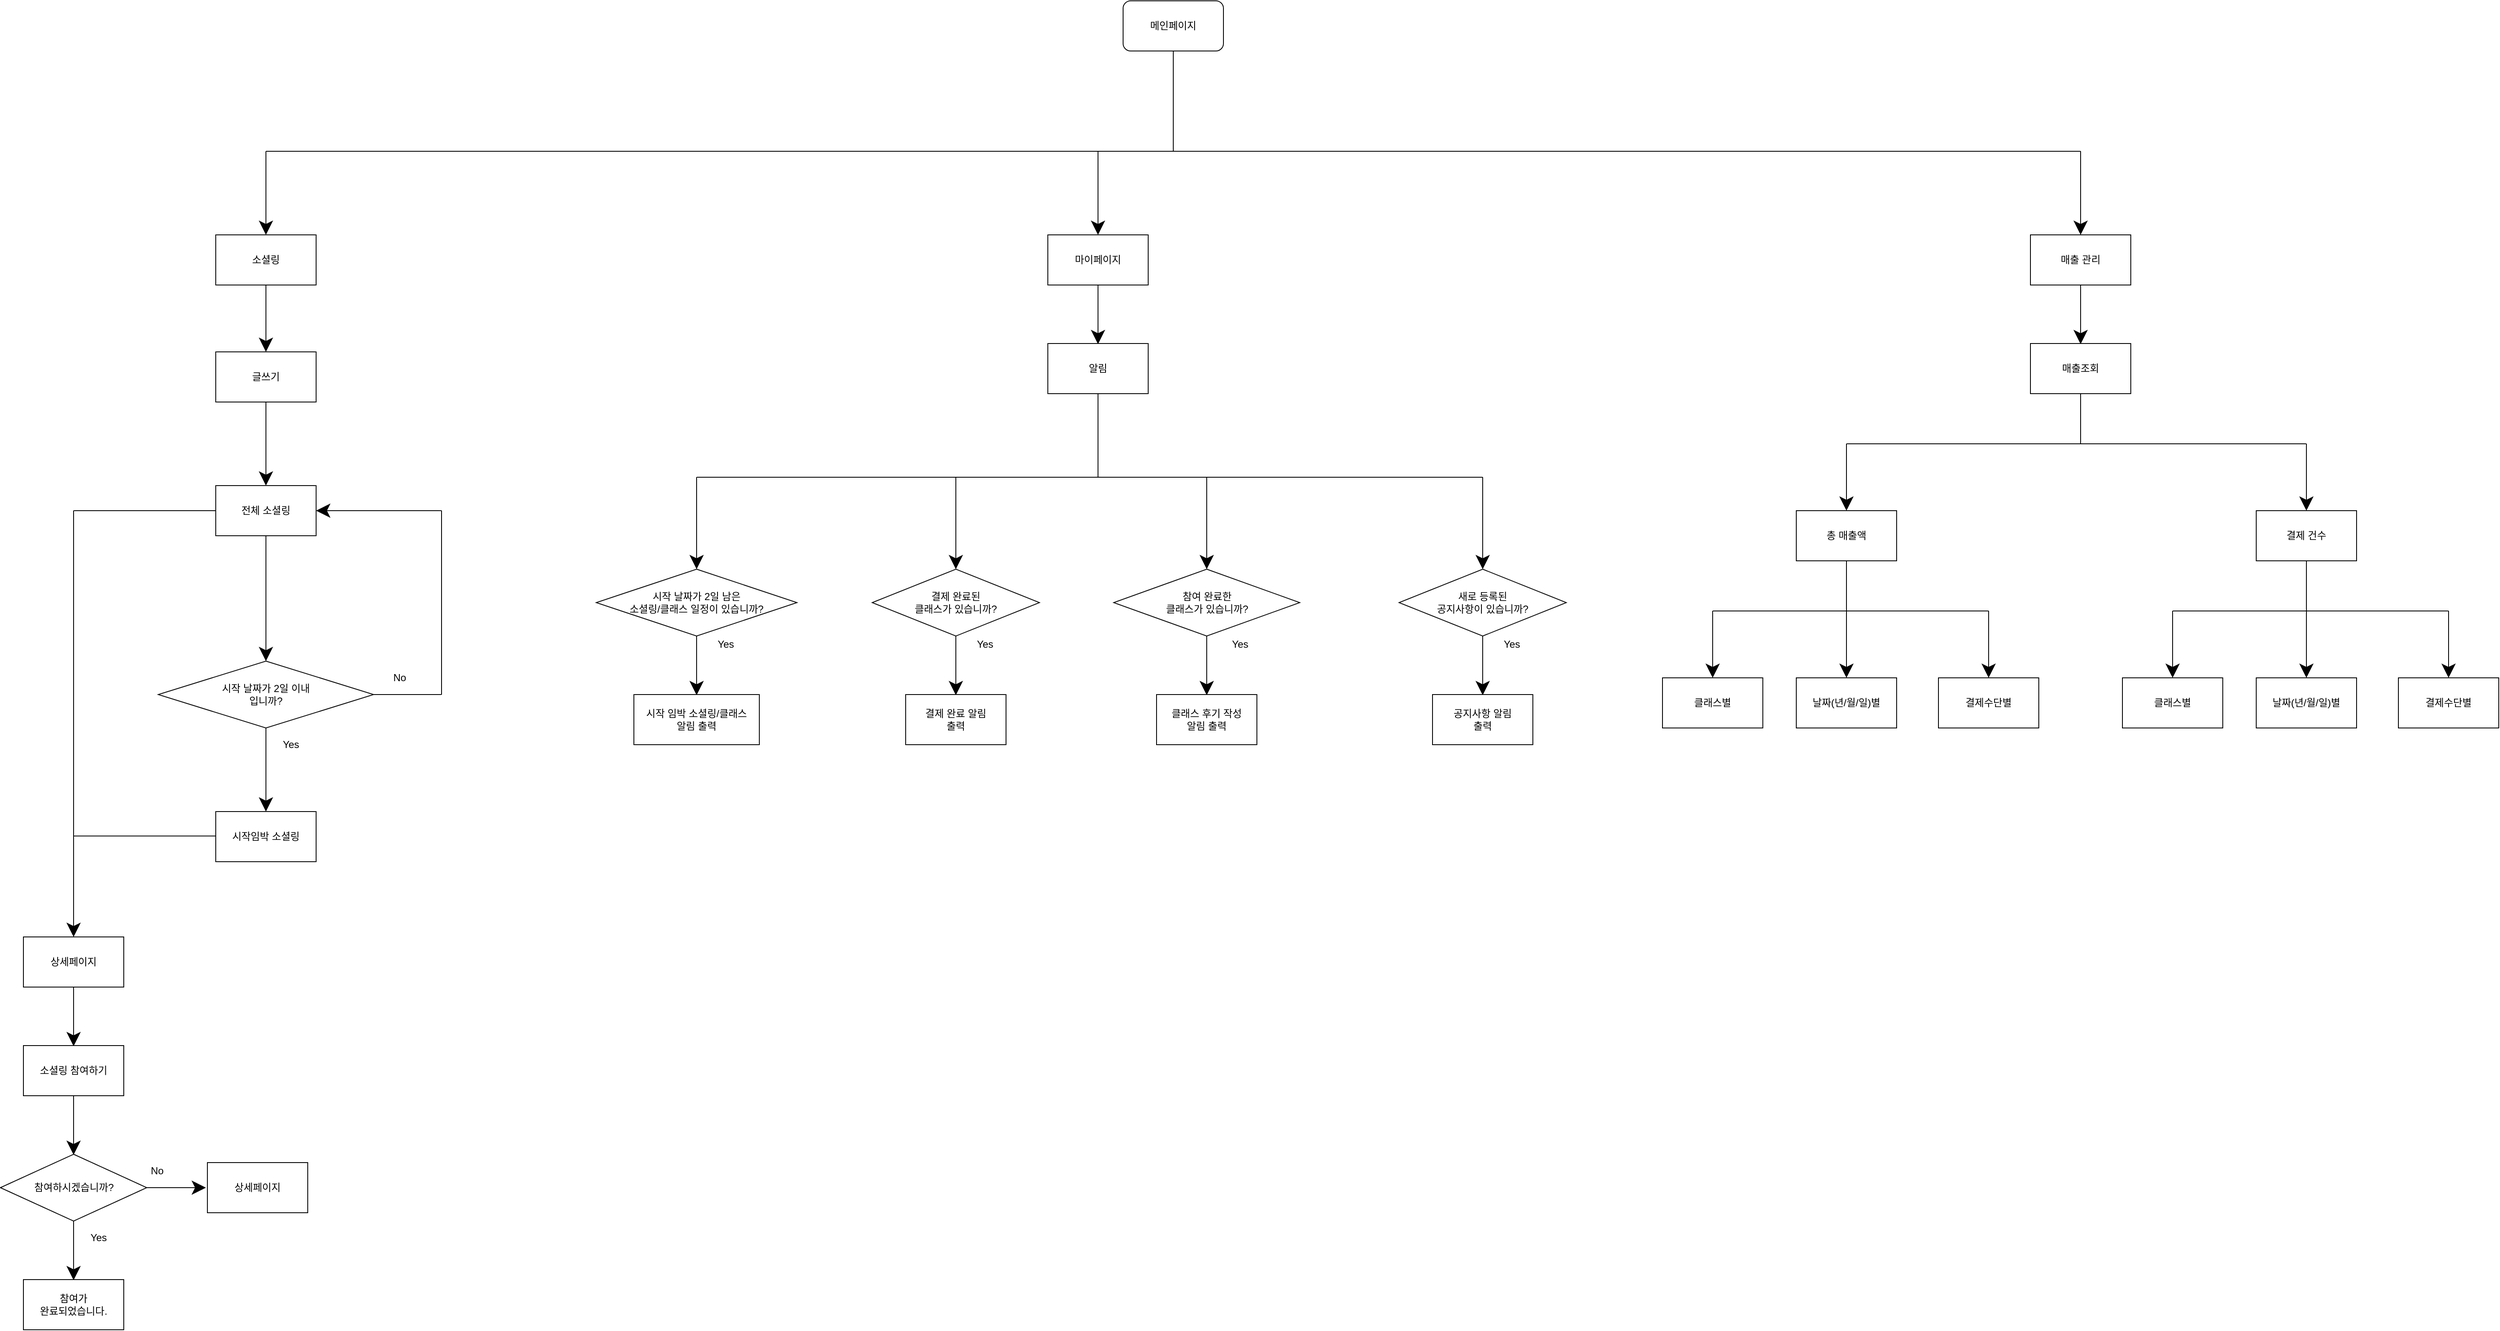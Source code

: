 <mxfile version="15.3.3" type="github"><diagram id="XMyp1LrM_B54jQ6VPfjc" name="Page-1"><mxGraphModel dx="2607" dy="1453" grid="1" gridSize="10" guides="1" tooltips="1" connect="1" arrows="1" fold="1" page="1" pageScale="1" pageWidth="3300" pageHeight="4681" math="0" shadow="0"><root><mxCell id="0"/><mxCell id="1" parent="0"/><mxCell id="nksuaNwJPS0nM7EoXHVq-1" value="메인페이지" style="rounded=1;whiteSpace=wrap;html=1;hachureGap=4;pointerEvents=0;" vertex="1" parent="1"><mxGeometry x="1545" y="90" width="120" height="60" as="geometry"/></mxCell><mxCell id="nksuaNwJPS0nM7EoXHVq-5" value="" style="endArrow=none;html=1;startSize=14;endSize=14;sourcePerimeterSpacing=8;targetPerimeterSpacing=8;entryX=0.5;entryY=1;entryDx=0;entryDy=0;" edge="1" parent="1" target="nksuaNwJPS0nM7EoXHVq-1"><mxGeometry width="50" height="50" relative="1" as="geometry"><mxPoint x="1605" y="270" as="sourcePoint"/><mxPoint x="1625" y="280" as="targetPoint"/></mxGeometry></mxCell><mxCell id="nksuaNwJPS0nM7EoXHVq-6" value="" style="endArrow=none;html=1;startSize=14;endSize=14;sourcePerimeterSpacing=8;targetPerimeterSpacing=8;" edge="1" parent="1"><mxGeometry width="50" height="50" relative="1" as="geometry"><mxPoint x="520" y="270" as="sourcePoint"/><mxPoint x="1010" y="270" as="targetPoint"/></mxGeometry></mxCell><mxCell id="nksuaNwJPS0nM7EoXHVq-7" value="" style="endArrow=none;html=1;startSize=14;endSize=14;sourcePerimeterSpacing=8;targetPerimeterSpacing=8;" edge="1" parent="1"><mxGeometry width="50" height="50" relative="1" as="geometry"><mxPoint x="1010" y="270" as="sourcePoint"/><mxPoint x="2690" y="270" as="targetPoint"/></mxGeometry></mxCell><mxCell id="nksuaNwJPS0nM7EoXHVq-8" value="" style="endArrow=classic;html=1;startSize=14;endSize=14;sourcePerimeterSpacing=8;targetPerimeterSpacing=8;" edge="1" parent="1"><mxGeometry width="50" height="50" relative="1" as="geometry"><mxPoint x="520" y="270" as="sourcePoint"/><mxPoint x="520" y="370" as="targetPoint"/></mxGeometry></mxCell><mxCell id="nksuaNwJPS0nM7EoXHVq-9" value="소셜링" style="rounded=0;whiteSpace=wrap;html=1;hachureGap=4;pointerEvents=0;" vertex="1" parent="1"><mxGeometry x="460" y="370" width="120" height="60" as="geometry"/></mxCell><mxCell id="nksuaNwJPS0nM7EoXHVq-15" value="전체 소셜링" style="rounded=0;whiteSpace=wrap;html=1;hachureGap=4;pointerEvents=0;" vertex="1" parent="1"><mxGeometry x="460" y="670" width="120" height="60" as="geometry"/></mxCell><mxCell id="nksuaNwJPS0nM7EoXHVq-16" value="시작임박 소셜링" style="rounded=0;whiteSpace=wrap;html=1;hachureGap=4;pointerEvents=0;" vertex="1" parent="1"><mxGeometry x="460" y="1060" width="120" height="60" as="geometry"/></mxCell><mxCell id="nksuaNwJPS0nM7EoXHVq-18" value="" style="endArrow=classic;html=1;startSize=14;endSize=14;sourcePerimeterSpacing=8;targetPerimeterSpacing=8;entryX=0.5;entryY=0;entryDx=0;entryDy=0;" edge="1" parent="1"><mxGeometry width="50" height="50" relative="1" as="geometry"><mxPoint x="520" y="430" as="sourcePoint"/><mxPoint x="520" y="510" as="targetPoint"/></mxGeometry></mxCell><mxCell id="nksuaNwJPS0nM7EoXHVq-19" value="" style="endArrow=classic;html=1;startSize=14;endSize=14;sourcePerimeterSpacing=8;targetPerimeterSpacing=8;exitX=0.5;exitY=1;exitDx=0;exitDy=0;" edge="1" parent="1"><mxGeometry width="50" height="50" relative="1" as="geometry"><mxPoint x="520" y="570" as="sourcePoint"/><mxPoint x="520" y="670" as="targetPoint"/></mxGeometry></mxCell><mxCell id="nksuaNwJPS0nM7EoXHVq-20" value="시작 날짜가 2일 이내&lt;br&gt;입니까?" style="rhombus;whiteSpace=wrap;html=1;hachureGap=4;pointerEvents=0;" vertex="1" parent="1"><mxGeometry x="391.25" y="880" width="257.5" height="80" as="geometry"/></mxCell><mxCell id="nksuaNwJPS0nM7EoXHVq-21" value="" style="endArrow=classic;html=1;startSize=14;endSize=14;sourcePerimeterSpacing=8;targetPerimeterSpacing=8;exitX=0.5;exitY=1;exitDx=0;exitDy=0;" edge="1" parent="1" source="nksuaNwJPS0nM7EoXHVq-20"><mxGeometry width="50" height="50" relative="1" as="geometry"><mxPoint x="550" y="1050" as="sourcePoint"/><mxPoint x="520" y="1060" as="targetPoint"/></mxGeometry></mxCell><mxCell id="nksuaNwJPS0nM7EoXHVq-22" value="글쓰기" style="rounded=0;whiteSpace=wrap;html=1;hachureGap=4;pointerEvents=0;" vertex="1" parent="1"><mxGeometry x="460" y="510" width="120" height="60" as="geometry"/></mxCell><mxCell id="nksuaNwJPS0nM7EoXHVq-24" value="Yes" style="text;html=1;strokeColor=none;fillColor=none;align=center;verticalAlign=middle;whiteSpace=wrap;rounded=0;hachureGap=4;pointerEvents=0;" vertex="1" parent="1"><mxGeometry x="530" y="970" width="40" height="20" as="geometry"/></mxCell><mxCell id="nksuaNwJPS0nM7EoXHVq-25" value="No" style="text;html=1;strokeColor=none;fillColor=none;align=center;verticalAlign=middle;whiteSpace=wrap;rounded=0;hachureGap=4;pointerEvents=0;" vertex="1" parent="1"><mxGeometry x="660" y="890" width="40" height="20" as="geometry"/></mxCell><mxCell id="nksuaNwJPS0nM7EoXHVq-31" value="" style="endArrow=none;html=1;startSize=14;endSize=14;sourcePerimeterSpacing=8;targetPerimeterSpacing=8;exitX=1;exitY=0.5;exitDx=0;exitDy=0;" edge="1" parent="1" source="nksuaNwJPS0nM7EoXHVq-20"><mxGeometry width="50" height="50" relative="1" as="geometry"><mxPoint x="630" y="850" as="sourcePoint"/><mxPoint x="730" y="920" as="targetPoint"/></mxGeometry></mxCell><mxCell id="nksuaNwJPS0nM7EoXHVq-32" value="" style="endArrow=none;html=1;startSize=14;endSize=14;sourcePerimeterSpacing=8;targetPerimeterSpacing=8;" edge="1" parent="1"><mxGeometry width="50" height="50" relative="1" as="geometry"><mxPoint x="730" y="920" as="sourcePoint"/><mxPoint x="730" y="700" as="targetPoint"/></mxGeometry></mxCell><mxCell id="nksuaNwJPS0nM7EoXHVq-33" value="" style="endArrow=classic;html=1;startSize=14;endSize=14;sourcePerimeterSpacing=8;targetPerimeterSpacing=8;entryX=1;entryY=0.5;entryDx=0;entryDy=0;" edge="1" parent="1" target="nksuaNwJPS0nM7EoXHVq-15"><mxGeometry width="50" height="50" relative="1" as="geometry"><mxPoint x="730" y="700" as="sourcePoint"/><mxPoint x="780" y="700" as="targetPoint"/></mxGeometry></mxCell><mxCell id="nksuaNwJPS0nM7EoXHVq-34" value="" style="endArrow=classic;html=1;startSize=14;endSize=14;sourcePerimeterSpacing=8;targetPerimeterSpacing=8;exitX=0.5;exitY=1;exitDx=0;exitDy=0;entryX=0.5;entryY=0;entryDx=0;entryDy=0;" edge="1" parent="1" source="nksuaNwJPS0nM7EoXHVq-15" target="nksuaNwJPS0nM7EoXHVq-20"><mxGeometry width="50" height="50" relative="1" as="geometry"><mxPoint x="520" y="940" as="sourcePoint"/><mxPoint x="570" y="890" as="targetPoint"/></mxGeometry></mxCell><mxCell id="nksuaNwJPS0nM7EoXHVq-36" value="" style="endArrow=none;html=1;startSize=14;endSize=14;sourcePerimeterSpacing=8;targetPerimeterSpacing=8;exitX=0;exitY=0.5;exitDx=0;exitDy=0;" edge="1" parent="1" source="nksuaNwJPS0nM7EoXHVq-15"><mxGeometry width="50" height="50" relative="1" as="geometry"><mxPoint x="389.289" y="750" as="sourcePoint"/><mxPoint x="290" y="700" as="targetPoint"/></mxGeometry></mxCell><mxCell id="nksuaNwJPS0nM7EoXHVq-37" value="" style="endArrow=none;html=1;startSize=14;endSize=14;sourcePerimeterSpacing=8;targetPerimeterSpacing=8;exitX=0;exitY=0.5;exitDx=0;exitDy=0;" edge="1" parent="1"><mxGeometry width="50" height="50" relative="1" as="geometry"><mxPoint x="460" y="1089.29" as="sourcePoint"/><mxPoint x="290" y="1089.29" as="targetPoint"/></mxGeometry></mxCell><mxCell id="nksuaNwJPS0nM7EoXHVq-39" value="" style="endArrow=none;html=1;startSize=14;endSize=14;sourcePerimeterSpacing=8;targetPerimeterSpacing=8;" edge="1" parent="1"><mxGeometry width="50" height="50" relative="1" as="geometry"><mxPoint x="290" y="1090" as="sourcePoint"/><mxPoint x="290" y="700" as="targetPoint"/></mxGeometry></mxCell><mxCell id="nksuaNwJPS0nM7EoXHVq-40" value="" style="endArrow=classic;html=1;startSize=14;endSize=14;sourcePerimeterSpacing=8;targetPerimeterSpacing=8;" edge="1" parent="1"><mxGeometry width="50" height="50" relative="1" as="geometry"><mxPoint x="290" y="1090" as="sourcePoint"/><mxPoint x="290" y="1210" as="targetPoint"/></mxGeometry></mxCell><mxCell id="nksuaNwJPS0nM7EoXHVq-41" value="상세페이지" style="rounded=0;whiteSpace=wrap;html=1;hachureGap=4;pointerEvents=0;" vertex="1" parent="1"><mxGeometry x="230" y="1210" width="120" height="60" as="geometry"/></mxCell><mxCell id="nksuaNwJPS0nM7EoXHVq-42" value="" style="endArrow=classic;html=1;startSize=14;endSize=14;sourcePerimeterSpacing=8;targetPerimeterSpacing=8;exitX=0.5;exitY=1;exitDx=0;exitDy=0;" edge="1" parent="1" source="nksuaNwJPS0nM7EoXHVq-41"><mxGeometry width="50" height="50" relative="1" as="geometry"><mxPoint x="290" y="1320" as="sourcePoint"/><mxPoint x="290" y="1340.711" as="targetPoint"/></mxGeometry></mxCell><mxCell id="nksuaNwJPS0nM7EoXHVq-43" value="소셜링 참여하기" style="rounded=0;whiteSpace=wrap;html=1;hachureGap=4;pointerEvents=0;" vertex="1" parent="1"><mxGeometry x="230" y="1340" width="120" height="60" as="geometry"/></mxCell><mxCell id="nksuaNwJPS0nM7EoXHVq-44" value="" style="endArrow=classic;html=1;startSize=14;endSize=14;sourcePerimeterSpacing=8;targetPerimeterSpacing=8;exitX=0.5;exitY=1;exitDx=0;exitDy=0;" edge="1" parent="1" source="nksuaNwJPS0nM7EoXHVq-43"><mxGeometry width="50" height="50" relative="1" as="geometry"><mxPoint x="290" y="1450" as="sourcePoint"/><mxPoint x="290" y="1470.711" as="targetPoint"/></mxGeometry></mxCell><mxCell id="nksuaNwJPS0nM7EoXHVq-45" value="참여하시겠습니까?" style="rhombus;whiteSpace=wrap;html=1;hachureGap=4;pointerEvents=0;" vertex="1" parent="1"><mxGeometry x="202.5" y="1470" width="175" height="80" as="geometry"/></mxCell><mxCell id="nksuaNwJPS0nM7EoXHVq-46" value="" style="endArrow=classic;html=1;startSize=14;endSize=14;sourcePerimeterSpacing=8;targetPerimeterSpacing=8;exitX=0.5;exitY=1;exitDx=0;exitDy=0;exitPerimeter=0;" edge="1" parent="1" source="nksuaNwJPS0nM7EoXHVq-45"><mxGeometry width="50" height="50" relative="1" as="geometry"><mxPoint x="290" y="1600" as="sourcePoint"/><mxPoint x="290" y="1620.711" as="targetPoint"/></mxGeometry></mxCell><mxCell id="nksuaNwJPS0nM7EoXHVq-49" value="" style="endArrow=classic;html=1;startSize=14;endSize=14;sourcePerimeterSpacing=8;targetPerimeterSpacing=8;exitX=1;exitY=0.5;exitDx=0;exitDy=0;" edge="1" parent="1" source="nksuaNwJPS0nM7EoXHVq-45"><mxGeometry width="50" height="50" relative="1" as="geometry"><mxPoint x="377.5" y="1560" as="sourcePoint"/><mxPoint x="448.211" y="1510" as="targetPoint"/></mxGeometry></mxCell><mxCell id="nksuaNwJPS0nM7EoXHVq-50" value="참여가&lt;br&gt;완료되었습니다." style="rounded=0;whiteSpace=wrap;html=1;hachureGap=4;pointerEvents=0;" vertex="1" parent="1"><mxGeometry x="230" y="1620" width="120" height="60" as="geometry"/></mxCell><mxCell id="nksuaNwJPS0nM7EoXHVq-51" value="상세페이지" style="rounded=0;whiteSpace=wrap;html=1;hachureGap=4;pointerEvents=0;" vertex="1" parent="1"><mxGeometry x="450" y="1480" width="120" height="60" as="geometry"/></mxCell><mxCell id="nksuaNwJPS0nM7EoXHVq-52" value="Yes" style="text;html=1;strokeColor=none;fillColor=none;align=center;verticalAlign=middle;whiteSpace=wrap;rounded=0;hachureGap=4;pointerEvents=0;" vertex="1" parent="1"><mxGeometry x="300" y="1560" width="40" height="20" as="geometry"/></mxCell><mxCell id="nksuaNwJPS0nM7EoXHVq-53" value="No" style="text;html=1;strokeColor=none;fillColor=none;align=center;verticalAlign=middle;whiteSpace=wrap;rounded=0;hachureGap=4;pointerEvents=0;" vertex="1" parent="1"><mxGeometry x="370" y="1480" width="40" height="20" as="geometry"/></mxCell><mxCell id="nksuaNwJPS0nM7EoXHVq-54" value="" style="endArrow=classic;html=1;startSize=14;endSize=14;sourcePerimeterSpacing=8;targetPerimeterSpacing=8;" edge="1" parent="1"><mxGeometry width="50" height="50" relative="1" as="geometry"><mxPoint x="1515" y="270" as="sourcePoint"/><mxPoint x="1515" y="370" as="targetPoint"/></mxGeometry></mxCell><mxCell id="nksuaNwJPS0nM7EoXHVq-57" value="마이페이지" style="rounded=0;whiteSpace=wrap;html=1;hachureGap=4;pointerEvents=0;" vertex="1" parent="1"><mxGeometry x="1455" y="370" width="120" height="60" as="geometry"/></mxCell><mxCell id="nksuaNwJPS0nM7EoXHVq-58" value="" style="endArrow=classic;html=1;startSize=14;endSize=14;sourcePerimeterSpacing=8;targetPerimeterSpacing=8;exitX=0.5;exitY=1;exitDx=0;exitDy=0;" edge="1" parent="1" source="nksuaNwJPS0nM7EoXHVq-57"><mxGeometry width="50" height="50" relative="1" as="geometry"><mxPoint x="1515" y="480" as="sourcePoint"/><mxPoint x="1515" y="500.711" as="targetPoint"/></mxGeometry></mxCell><mxCell id="nksuaNwJPS0nM7EoXHVq-59" value="알림" style="rounded=0;whiteSpace=wrap;html=1;hachureGap=4;pointerEvents=0;" vertex="1" parent="1"><mxGeometry x="1455" y="500" width="120" height="60" as="geometry"/></mxCell><mxCell id="nksuaNwJPS0nM7EoXHVq-62" value="" style="endArrow=none;html=1;startSize=14;endSize=14;sourcePerimeterSpacing=8;targetPerimeterSpacing=8;exitX=0.5;exitY=1;exitDx=0;exitDy=0;" edge="1" parent="1" source="nksuaNwJPS0nM7EoXHVq-59"><mxGeometry width="50" height="50" relative="1" as="geometry"><mxPoint x="1525" y="530" as="sourcePoint"/><mxPoint x="1515" y="660" as="targetPoint"/></mxGeometry></mxCell><mxCell id="nksuaNwJPS0nM7EoXHVq-63" value="" style="endArrow=none;html=1;startSize=14;endSize=14;sourcePerimeterSpacing=8;targetPerimeterSpacing=8;" edge="1" parent="1"><mxGeometry width="50" height="50" relative="1" as="geometry"><mxPoint x="1035" y="660" as="sourcePoint"/><mxPoint x="1975" y="660" as="targetPoint"/></mxGeometry></mxCell><mxCell id="nksuaNwJPS0nM7EoXHVq-64" value="" style="endArrow=classic;html=1;startSize=14;endSize=14;sourcePerimeterSpacing=8;targetPerimeterSpacing=8;" edge="1" parent="1"><mxGeometry width="50" height="50" relative="1" as="geometry"><mxPoint x="1035" y="660" as="sourcePoint"/><mxPoint x="1035" y="770" as="targetPoint"/></mxGeometry></mxCell><mxCell id="nksuaNwJPS0nM7EoXHVq-65" value="시작 날짜가 2일 남은&lt;br&gt;소셜링/클래스 일정이 있습니까?" style="rhombus;whiteSpace=wrap;html=1;hachureGap=4;pointerEvents=0;" vertex="1" parent="1"><mxGeometry x="915" y="770" width="240" height="80" as="geometry"/></mxCell><mxCell id="nksuaNwJPS0nM7EoXHVq-66" value="" style="endArrow=classic;html=1;startSize=14;endSize=14;sourcePerimeterSpacing=8;targetPerimeterSpacing=8;exitX=0.5;exitY=1;exitDx=0;exitDy=0;" edge="1" parent="1"><mxGeometry width="50" height="50" relative="1" as="geometry"><mxPoint x="1035" y="850" as="sourcePoint"/><mxPoint x="1035" y="920.711" as="targetPoint"/></mxGeometry></mxCell><mxCell id="nksuaNwJPS0nM7EoXHVq-67" value="시작 임박 소셜링/클래스&lt;br&gt;알림 출력" style="rounded=0;whiteSpace=wrap;html=1;hachureGap=4;pointerEvents=0;" vertex="1" parent="1"><mxGeometry x="960" y="920" width="150" height="60" as="geometry"/></mxCell><mxCell id="nksuaNwJPS0nM7EoXHVq-68" value="" style="endArrow=classic;html=1;startSize=14;endSize=14;sourcePerimeterSpacing=8;targetPerimeterSpacing=8;" edge="1" parent="1"><mxGeometry width="50" height="50" relative="1" as="geometry"><mxPoint x="1345" y="660" as="sourcePoint"/><mxPoint x="1345" y="770" as="targetPoint"/></mxGeometry></mxCell><mxCell id="nksuaNwJPS0nM7EoXHVq-69" value="결제 완료된&lt;br&gt;클래스가 있습니까?" style="rhombus;whiteSpace=wrap;html=1;hachureGap=4;pointerEvents=0;" vertex="1" parent="1"><mxGeometry x="1245" y="770" width="200" height="80" as="geometry"/></mxCell><mxCell id="nksuaNwJPS0nM7EoXHVq-70" value="" style="endArrow=classic;html=1;startSize=14;endSize=14;sourcePerimeterSpacing=8;targetPerimeterSpacing=8;exitX=0.5;exitY=1;exitDx=0;exitDy=0;" edge="1" parent="1" source="nksuaNwJPS0nM7EoXHVq-69"><mxGeometry width="50" height="50" relative="1" as="geometry"><mxPoint x="1345" y="900" as="sourcePoint"/><mxPoint x="1345" y="920.711" as="targetPoint"/></mxGeometry></mxCell><mxCell id="nksuaNwJPS0nM7EoXHVq-71" value="결제 완료 알림&lt;br&gt;출력" style="rounded=0;whiteSpace=wrap;html=1;hachureGap=4;pointerEvents=0;" vertex="1" parent="1"><mxGeometry x="1285" y="920" width="120" height="60" as="geometry"/></mxCell><mxCell id="nksuaNwJPS0nM7EoXHVq-72" value="" style="endArrow=classic;html=1;startSize=14;endSize=14;sourcePerimeterSpacing=8;targetPerimeterSpacing=8;" edge="1" parent="1"><mxGeometry width="50" height="50" relative="1" as="geometry"><mxPoint x="1645" y="660" as="sourcePoint"/><mxPoint x="1645" y="770" as="targetPoint"/></mxGeometry></mxCell><mxCell id="nksuaNwJPS0nM7EoXHVq-73" value="참여 완료한&lt;br&gt;클래스가 있습니까?" style="rhombus;whiteSpace=wrap;html=1;hachureGap=4;pointerEvents=0;" vertex="1" parent="1"><mxGeometry x="1533.75" y="770" width="222.5" height="80" as="geometry"/></mxCell><mxCell id="nksuaNwJPS0nM7EoXHVq-74" value="" style="endArrow=classic;html=1;startSize=14;endSize=14;sourcePerimeterSpacing=8;targetPerimeterSpacing=8;exitX=0.5;exitY=1;exitDx=0;exitDy=0;" edge="1" parent="1" source="nksuaNwJPS0nM7EoXHVq-73"><mxGeometry width="50" height="50" relative="1" as="geometry"><mxPoint x="1645" y="900" as="sourcePoint"/><mxPoint x="1645" y="920.711" as="targetPoint"/></mxGeometry></mxCell><mxCell id="nksuaNwJPS0nM7EoXHVq-75" value="클래스 후기 작성&lt;br&gt;알림 출력" style="rounded=0;whiteSpace=wrap;html=1;hachureGap=4;pointerEvents=0;" vertex="1" parent="1"><mxGeometry x="1585" y="920" width="120" height="60" as="geometry"/></mxCell><mxCell id="nksuaNwJPS0nM7EoXHVq-76" value="" style="endArrow=classic;html=1;startSize=14;endSize=14;sourcePerimeterSpacing=8;targetPerimeterSpacing=8;" edge="1" parent="1"><mxGeometry width="50" height="50" relative="1" as="geometry"><mxPoint x="1975" y="660" as="sourcePoint"/><mxPoint x="1975" y="770" as="targetPoint"/></mxGeometry></mxCell><mxCell id="nksuaNwJPS0nM7EoXHVq-77" value="새로 등록된&lt;br&gt;공지사항이 있습니까?" style="rhombus;whiteSpace=wrap;html=1;hachureGap=4;pointerEvents=0;" vertex="1" parent="1"><mxGeometry x="1875" y="770" width="200" height="80" as="geometry"/></mxCell><mxCell id="nksuaNwJPS0nM7EoXHVq-78" value="" style="endArrow=classic;html=1;startSize=14;endSize=14;sourcePerimeterSpacing=8;targetPerimeterSpacing=8;exitX=0.5;exitY=1;exitDx=0;exitDy=0;" edge="1" parent="1" source="nksuaNwJPS0nM7EoXHVq-77"><mxGeometry width="50" height="50" relative="1" as="geometry"><mxPoint x="1975" y="900" as="sourcePoint"/><mxPoint x="1975" y="920.711" as="targetPoint"/></mxGeometry></mxCell><mxCell id="nksuaNwJPS0nM7EoXHVq-79" value="공지사항 알림&lt;br&gt;출력" style="rounded=0;whiteSpace=wrap;html=1;hachureGap=4;pointerEvents=0;" vertex="1" parent="1"><mxGeometry x="1915" y="920" width="120" height="60" as="geometry"/></mxCell><mxCell id="nksuaNwJPS0nM7EoXHVq-80" value="Yes" style="text;html=1;strokeColor=none;fillColor=none;align=center;verticalAlign=middle;whiteSpace=wrap;rounded=0;hachureGap=4;pointerEvents=0;" vertex="1" parent="1"><mxGeometry x="1050" y="850" width="40" height="20" as="geometry"/></mxCell><mxCell id="nksuaNwJPS0nM7EoXHVq-81" value="Yes" style="text;html=1;strokeColor=none;fillColor=none;align=center;verticalAlign=middle;whiteSpace=wrap;rounded=0;hachureGap=4;pointerEvents=0;" vertex="1" parent="1"><mxGeometry x="1360" y="850" width="40" height="20" as="geometry"/></mxCell><mxCell id="nksuaNwJPS0nM7EoXHVq-83" value="Yes" style="text;html=1;strokeColor=none;fillColor=none;align=center;verticalAlign=middle;whiteSpace=wrap;rounded=0;hachureGap=4;pointerEvents=0;" vertex="1" parent="1"><mxGeometry x="1665" y="850" width="40" height="20" as="geometry"/></mxCell><mxCell id="nksuaNwJPS0nM7EoXHVq-84" value="Yes" style="text;html=1;strokeColor=none;fillColor=none;align=center;verticalAlign=middle;whiteSpace=wrap;rounded=0;hachureGap=4;pointerEvents=0;" vertex="1" parent="1"><mxGeometry x="1990" y="850" width="40" height="20" as="geometry"/></mxCell><mxCell id="nksuaNwJPS0nM7EoXHVq-85" value="" style="endArrow=classic;html=1;startSize=14;endSize=14;sourcePerimeterSpacing=8;targetPerimeterSpacing=8;" edge="1" parent="1"><mxGeometry width="50" height="50" relative="1" as="geometry"><mxPoint x="2690" y="270" as="sourcePoint"/><mxPoint x="2690" y="370" as="targetPoint"/></mxGeometry></mxCell><mxCell id="nksuaNwJPS0nM7EoXHVq-86" value="매출 관리" style="rounded=0;whiteSpace=wrap;html=1;hachureGap=4;pointerEvents=0;" vertex="1" parent="1"><mxGeometry x="2630" y="370" width="120" height="60" as="geometry"/></mxCell><mxCell id="nksuaNwJPS0nM7EoXHVq-87" value="" style="endArrow=classic;html=1;startSize=14;endSize=14;sourcePerimeterSpacing=8;targetPerimeterSpacing=8;exitX=0.5;exitY=1;exitDx=0;exitDy=0;" edge="1" parent="1"><mxGeometry width="50" height="50" relative="1" as="geometry"><mxPoint x="2690" y="430" as="sourcePoint"/><mxPoint x="2690" y="500.711" as="targetPoint"/></mxGeometry></mxCell><mxCell id="nksuaNwJPS0nM7EoXHVq-88" value="매출조회" style="rounded=0;whiteSpace=wrap;html=1;hachureGap=4;pointerEvents=0;" vertex="1" parent="1"><mxGeometry x="2630" y="500" width="120" height="60" as="geometry"/></mxCell><mxCell id="nksuaNwJPS0nM7EoXHVq-89" value="" style="endArrow=none;html=1;startSize=14;endSize=14;sourcePerimeterSpacing=8;targetPerimeterSpacing=8;entryX=0.5;entryY=1;entryDx=0;entryDy=0;" edge="1" parent="1" target="nksuaNwJPS0nM7EoXHVq-88"><mxGeometry width="50" height="50" relative="1" as="geometry"><mxPoint x="2690" y="620" as="sourcePoint"/><mxPoint x="2720" y="630" as="targetPoint"/></mxGeometry></mxCell><mxCell id="nksuaNwJPS0nM7EoXHVq-90" value="" style="endArrow=none;html=1;startSize=14;endSize=14;sourcePerimeterSpacing=8;targetPerimeterSpacing=8;" edge="1" parent="1"><mxGeometry width="50" height="50" relative="1" as="geometry"><mxPoint x="2410" y="620" as="sourcePoint"/><mxPoint x="2960" y="620" as="targetPoint"/></mxGeometry></mxCell><mxCell id="nksuaNwJPS0nM7EoXHVq-91" value="" style="endArrow=classic;html=1;startSize=14;endSize=14;sourcePerimeterSpacing=8;targetPerimeterSpacing=8;" edge="1" parent="1"><mxGeometry width="50" height="50" relative="1" as="geometry"><mxPoint x="2410" y="620" as="sourcePoint"/><mxPoint x="2410" y="700" as="targetPoint"/></mxGeometry></mxCell><mxCell id="nksuaNwJPS0nM7EoXHVq-92" value="총 매출액" style="rounded=0;whiteSpace=wrap;html=1;hachureGap=4;pointerEvents=0;" vertex="1" parent="1"><mxGeometry x="2350" y="700" width="120" height="60" as="geometry"/></mxCell><mxCell id="nksuaNwJPS0nM7EoXHVq-93" value="" style="endArrow=classic;html=1;startSize=14;endSize=14;sourcePerimeterSpacing=8;targetPerimeterSpacing=8;" edge="1" parent="1"><mxGeometry width="50" height="50" relative="1" as="geometry"><mxPoint x="2960.0" y="620" as="sourcePoint"/><mxPoint x="2960.0" y="700" as="targetPoint"/></mxGeometry></mxCell><mxCell id="nksuaNwJPS0nM7EoXHVq-94" value="결제 건수" style="rounded=0;whiteSpace=wrap;html=1;hachureGap=4;pointerEvents=0;" vertex="1" parent="1"><mxGeometry x="2900" y="700" width="120" height="60" as="geometry"/></mxCell><mxCell id="nksuaNwJPS0nM7EoXHVq-95" value="" style="endArrow=none;html=1;startSize=14;endSize=14;sourcePerimeterSpacing=8;targetPerimeterSpacing=8;entryX=0.5;entryY=1;entryDx=0;entryDy=0;" edge="1" parent="1"><mxGeometry width="50" height="50" relative="1" as="geometry"><mxPoint x="2410.0" y="820" as="sourcePoint"/><mxPoint x="2410.0" y="760" as="targetPoint"/></mxGeometry></mxCell><mxCell id="nksuaNwJPS0nM7EoXHVq-96" value="" style="endArrow=none;html=1;startSize=14;endSize=14;sourcePerimeterSpacing=8;targetPerimeterSpacing=8;" edge="1" parent="1"><mxGeometry width="50" height="50" relative="1" as="geometry"><mxPoint x="2250.0" y="820" as="sourcePoint"/><mxPoint x="2580.0" y="820" as="targetPoint"/></mxGeometry></mxCell><mxCell id="nksuaNwJPS0nM7EoXHVq-97" value="" style="endArrow=classic;html=1;startSize=14;endSize=14;sourcePerimeterSpacing=8;targetPerimeterSpacing=8;" edge="1" parent="1"><mxGeometry width="50" height="50" relative="1" as="geometry"><mxPoint x="2250.0" y="820" as="sourcePoint"/><mxPoint x="2250.0" y="900" as="targetPoint"/></mxGeometry></mxCell><mxCell id="nksuaNwJPS0nM7EoXHVq-98" value="클래스별" style="rounded=0;whiteSpace=wrap;html=1;hachureGap=4;pointerEvents=0;" vertex="1" parent="1"><mxGeometry x="2190" y="900" width="120" height="60" as="geometry"/></mxCell><mxCell id="nksuaNwJPS0nM7EoXHVq-99" value="" style="endArrow=classic;html=1;startSize=14;endSize=14;sourcePerimeterSpacing=8;targetPerimeterSpacing=8;" edge="1" parent="1"><mxGeometry width="50" height="50" relative="1" as="geometry"><mxPoint x="2580.0" y="820" as="sourcePoint"/><mxPoint x="2580.0" y="900" as="targetPoint"/></mxGeometry></mxCell><mxCell id="nksuaNwJPS0nM7EoXHVq-100" value="결제수단별" style="rounded=0;whiteSpace=wrap;html=1;hachureGap=4;pointerEvents=0;" vertex="1" parent="1"><mxGeometry x="2520" y="900" width="120" height="60" as="geometry"/></mxCell><mxCell id="nksuaNwJPS0nM7EoXHVq-101" value="" style="endArrow=classic;html=1;startSize=14;endSize=14;sourcePerimeterSpacing=8;targetPerimeterSpacing=8;" edge="1" parent="1"><mxGeometry width="50" height="50" relative="1" as="geometry"><mxPoint x="2410.0" y="820" as="sourcePoint"/><mxPoint x="2410.0" y="900" as="targetPoint"/></mxGeometry></mxCell><mxCell id="nksuaNwJPS0nM7EoXHVq-102" value="날짜(년/월/일)별" style="rounded=0;whiteSpace=wrap;html=1;hachureGap=4;pointerEvents=0;" vertex="1" parent="1"><mxGeometry x="2350" y="900" width="120" height="60" as="geometry"/></mxCell><mxCell id="nksuaNwJPS0nM7EoXHVq-103" value="" style="endArrow=none;html=1;startSize=14;endSize=14;sourcePerimeterSpacing=8;targetPerimeterSpacing=8;entryX=0.5;entryY=1;entryDx=0;entryDy=0;" edge="1" parent="1"><mxGeometry width="50" height="50" relative="1" as="geometry"><mxPoint x="2960.0" y="820" as="sourcePoint"/><mxPoint x="2960.0" y="760" as="targetPoint"/></mxGeometry></mxCell><mxCell id="nksuaNwJPS0nM7EoXHVq-104" value="" style="endArrow=none;html=1;startSize=14;endSize=14;sourcePerimeterSpacing=8;targetPerimeterSpacing=8;" edge="1" parent="1"><mxGeometry width="50" height="50" relative="1" as="geometry"><mxPoint x="2800.0" y="820" as="sourcePoint"/><mxPoint x="3130.0" y="820" as="targetPoint"/></mxGeometry></mxCell><mxCell id="nksuaNwJPS0nM7EoXHVq-105" value="" style="endArrow=classic;html=1;startSize=14;endSize=14;sourcePerimeterSpacing=8;targetPerimeterSpacing=8;" edge="1" parent="1"><mxGeometry width="50" height="50" relative="1" as="geometry"><mxPoint x="2800.0" y="820" as="sourcePoint"/><mxPoint x="2800.0" y="900" as="targetPoint"/></mxGeometry></mxCell><mxCell id="nksuaNwJPS0nM7EoXHVq-106" value="클래스별" style="rounded=0;whiteSpace=wrap;html=1;hachureGap=4;pointerEvents=0;" vertex="1" parent="1"><mxGeometry x="2740" y="900" width="120" height="60" as="geometry"/></mxCell><mxCell id="nksuaNwJPS0nM7EoXHVq-107" value="" style="endArrow=classic;html=1;startSize=14;endSize=14;sourcePerimeterSpacing=8;targetPerimeterSpacing=8;" edge="1" parent="1"><mxGeometry width="50" height="50" relative="1" as="geometry"><mxPoint x="3130.0" y="820" as="sourcePoint"/><mxPoint x="3130.0" y="900" as="targetPoint"/></mxGeometry></mxCell><mxCell id="nksuaNwJPS0nM7EoXHVq-108" value="결제수단별" style="rounded=0;whiteSpace=wrap;html=1;hachureGap=4;pointerEvents=0;" vertex="1" parent="1"><mxGeometry x="3070" y="900" width="120" height="60" as="geometry"/></mxCell><mxCell id="nksuaNwJPS0nM7EoXHVq-109" value="" style="endArrow=classic;html=1;startSize=14;endSize=14;sourcePerimeterSpacing=8;targetPerimeterSpacing=8;" edge="1" parent="1"><mxGeometry width="50" height="50" relative="1" as="geometry"><mxPoint x="2960.0" y="820" as="sourcePoint"/><mxPoint x="2960.0" y="900" as="targetPoint"/></mxGeometry></mxCell><mxCell id="nksuaNwJPS0nM7EoXHVq-110" value="날짜(년/월/일)별" style="rounded=0;whiteSpace=wrap;html=1;hachureGap=4;pointerEvents=0;" vertex="1" parent="1"><mxGeometry x="2900" y="900" width="120" height="60" as="geometry"/></mxCell></root></mxGraphModel></diagram></mxfile>
